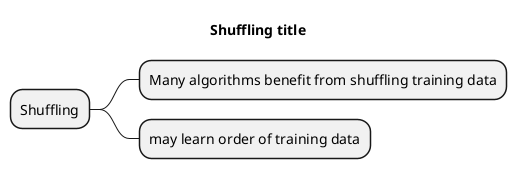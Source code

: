 @startmindmap
'https://plantuml.com/mindmap-diagram

title Shuffling title

+ Shuffling
++ Many algorithms benefit from shuffling training data
++ may learn order of training data


@endmindmap

